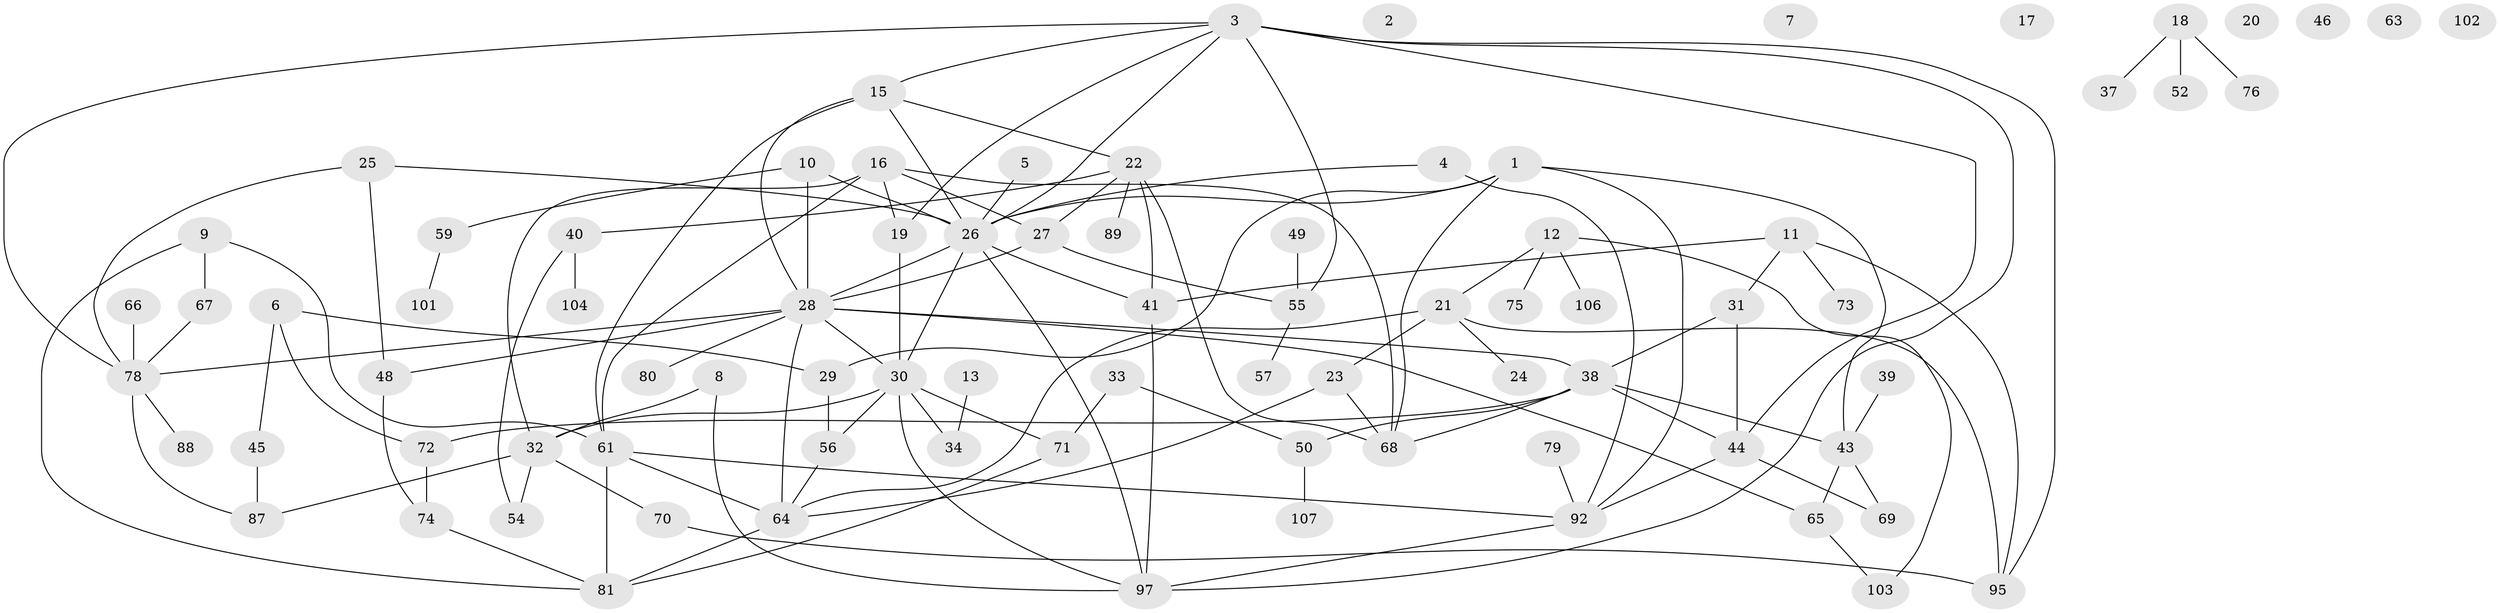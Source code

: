 // Generated by graph-tools (version 1.1) at 2025/23/03/03/25 07:23:29]
// undirected, 82 vertices, 124 edges
graph export_dot {
graph [start="1"]
  node [color=gray90,style=filled];
  1 [super="+96"];
  2;
  3 [super="+58"];
  4 [super="+109"];
  5;
  6 [super="+91"];
  7;
  8;
  9;
  10 [super="+99"];
  11 [super="+14"];
  12 [super="+53"];
  13;
  15 [super="+47"];
  16 [super="+82"];
  17;
  18;
  19;
  20 [super="+93"];
  21 [super="+60"];
  22 [super="+35"];
  23 [super="+83"];
  24;
  25;
  26 [super="+84"];
  27;
  28 [super="+114"];
  29;
  30 [super="+85"];
  31 [super="+36"];
  32 [super="+42"];
  33 [super="+98"];
  34;
  37;
  38 [super="+94"];
  39 [super="+86"];
  40 [super="+111"];
  41;
  43 [super="+62"];
  44 [super="+115"];
  45;
  46;
  48;
  49;
  50 [super="+51"];
  52;
  54;
  55 [super="+77"];
  56;
  57;
  59;
  61 [super="+118"];
  63;
  64 [super="+116"];
  65;
  66;
  67 [super="+105"];
  68 [super="+117"];
  69;
  70;
  71 [super="+90"];
  72;
  73;
  74;
  75;
  76;
  78;
  79;
  80;
  81 [super="+108"];
  87;
  88;
  89 [super="+113"];
  92 [super="+112"];
  95;
  97 [super="+100"];
  101;
  102;
  103 [super="+110"];
  104;
  106;
  107;
  1 -- 92;
  1 -- 26;
  1 -- 43;
  1 -- 68;
  1 -- 29;
  3 -- 95;
  3 -- 97;
  3 -- 55;
  3 -- 19;
  3 -- 26;
  3 -- 44;
  3 -- 78;
  3 -- 15;
  4 -- 92;
  4 -- 26 [weight=2];
  5 -- 26;
  6 -- 29;
  6 -- 72;
  6 -- 45;
  8 -- 32;
  8 -- 97;
  9 -- 67;
  9 -- 81;
  9 -- 61;
  10 -- 59;
  10 -- 28;
  10 -- 26;
  11 -- 73;
  11 -- 95;
  11 -- 41;
  11 -- 31;
  12 -- 106;
  12 -- 75;
  12 -- 21;
  12 -- 103;
  13 -- 34;
  15 -- 22;
  15 -- 26;
  15 -- 28;
  15 -- 61;
  16 -- 19;
  16 -- 32;
  16 -- 61;
  16 -- 27;
  16 -- 68;
  18 -- 37;
  18 -- 52;
  18 -- 76;
  19 -- 30;
  21 -- 24;
  21 -- 95;
  21 -- 64;
  21 -- 23;
  22 -- 27;
  22 -- 89;
  22 -- 40;
  22 -- 41;
  22 -- 68;
  23 -- 68;
  23 -- 64;
  25 -- 48;
  25 -- 78;
  25 -- 26;
  26 -- 28;
  26 -- 30;
  26 -- 41;
  26 -- 97;
  27 -- 55;
  27 -- 28;
  28 -- 64;
  28 -- 65;
  28 -- 78;
  28 -- 80;
  28 -- 48;
  28 -- 38;
  28 -- 30;
  29 -- 56;
  30 -- 32;
  30 -- 34;
  30 -- 56;
  30 -- 97;
  30 -- 71;
  31 -- 44;
  31 -- 38;
  32 -- 54;
  32 -- 70;
  32 -- 87;
  33 -- 50;
  33 -- 71;
  38 -- 44 [weight=2];
  38 -- 72;
  38 -- 68;
  38 -- 43;
  38 -- 50;
  39 -- 43;
  40 -- 104;
  40 -- 54;
  41 -- 97;
  43 -- 65;
  43 -- 69;
  44 -- 69;
  44 -- 92;
  45 -- 87;
  48 -- 74;
  49 -- 55;
  50 -- 107;
  55 -- 57;
  56 -- 64;
  59 -- 101;
  61 -- 64;
  61 -- 81;
  61 -- 92;
  64 -- 81;
  65 -- 103;
  66 -- 78;
  67 -- 78;
  70 -- 95;
  71 -- 81;
  72 -- 74;
  74 -- 81;
  78 -- 87;
  78 -- 88;
  79 -- 92;
  92 -- 97;
}

